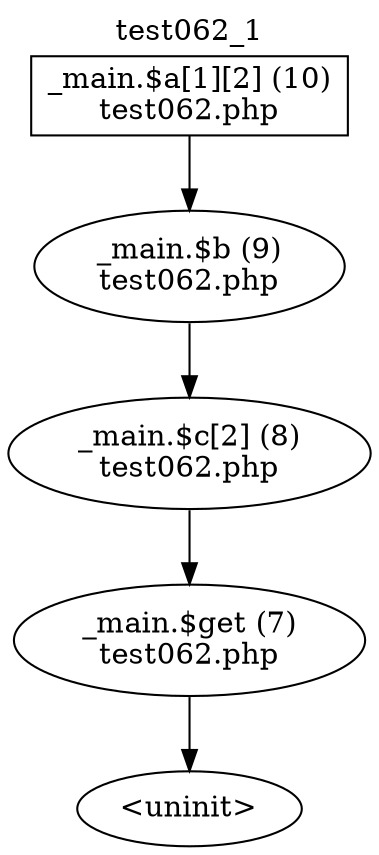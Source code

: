 digraph cfg {
  label="test062_1";
  labelloc=t;
  n1 [shape=box, label="_main.$a[1][2] (10)\ntest062.php"];
  n2 [shape=ellipse, label="_main.$b (9)\ntest062.php"];
  n3 [shape=ellipse, label="_main.$c[2] (8)\ntest062.php"];
  n4 [shape=ellipse, label="_main.$get (7)\ntest062.php"];
  n5 [shape=ellipse, label="<uninit>"];
  n1 -> n2;
  n2 -> n3;
  n3 -> n4;
  n4 -> n5;
}
